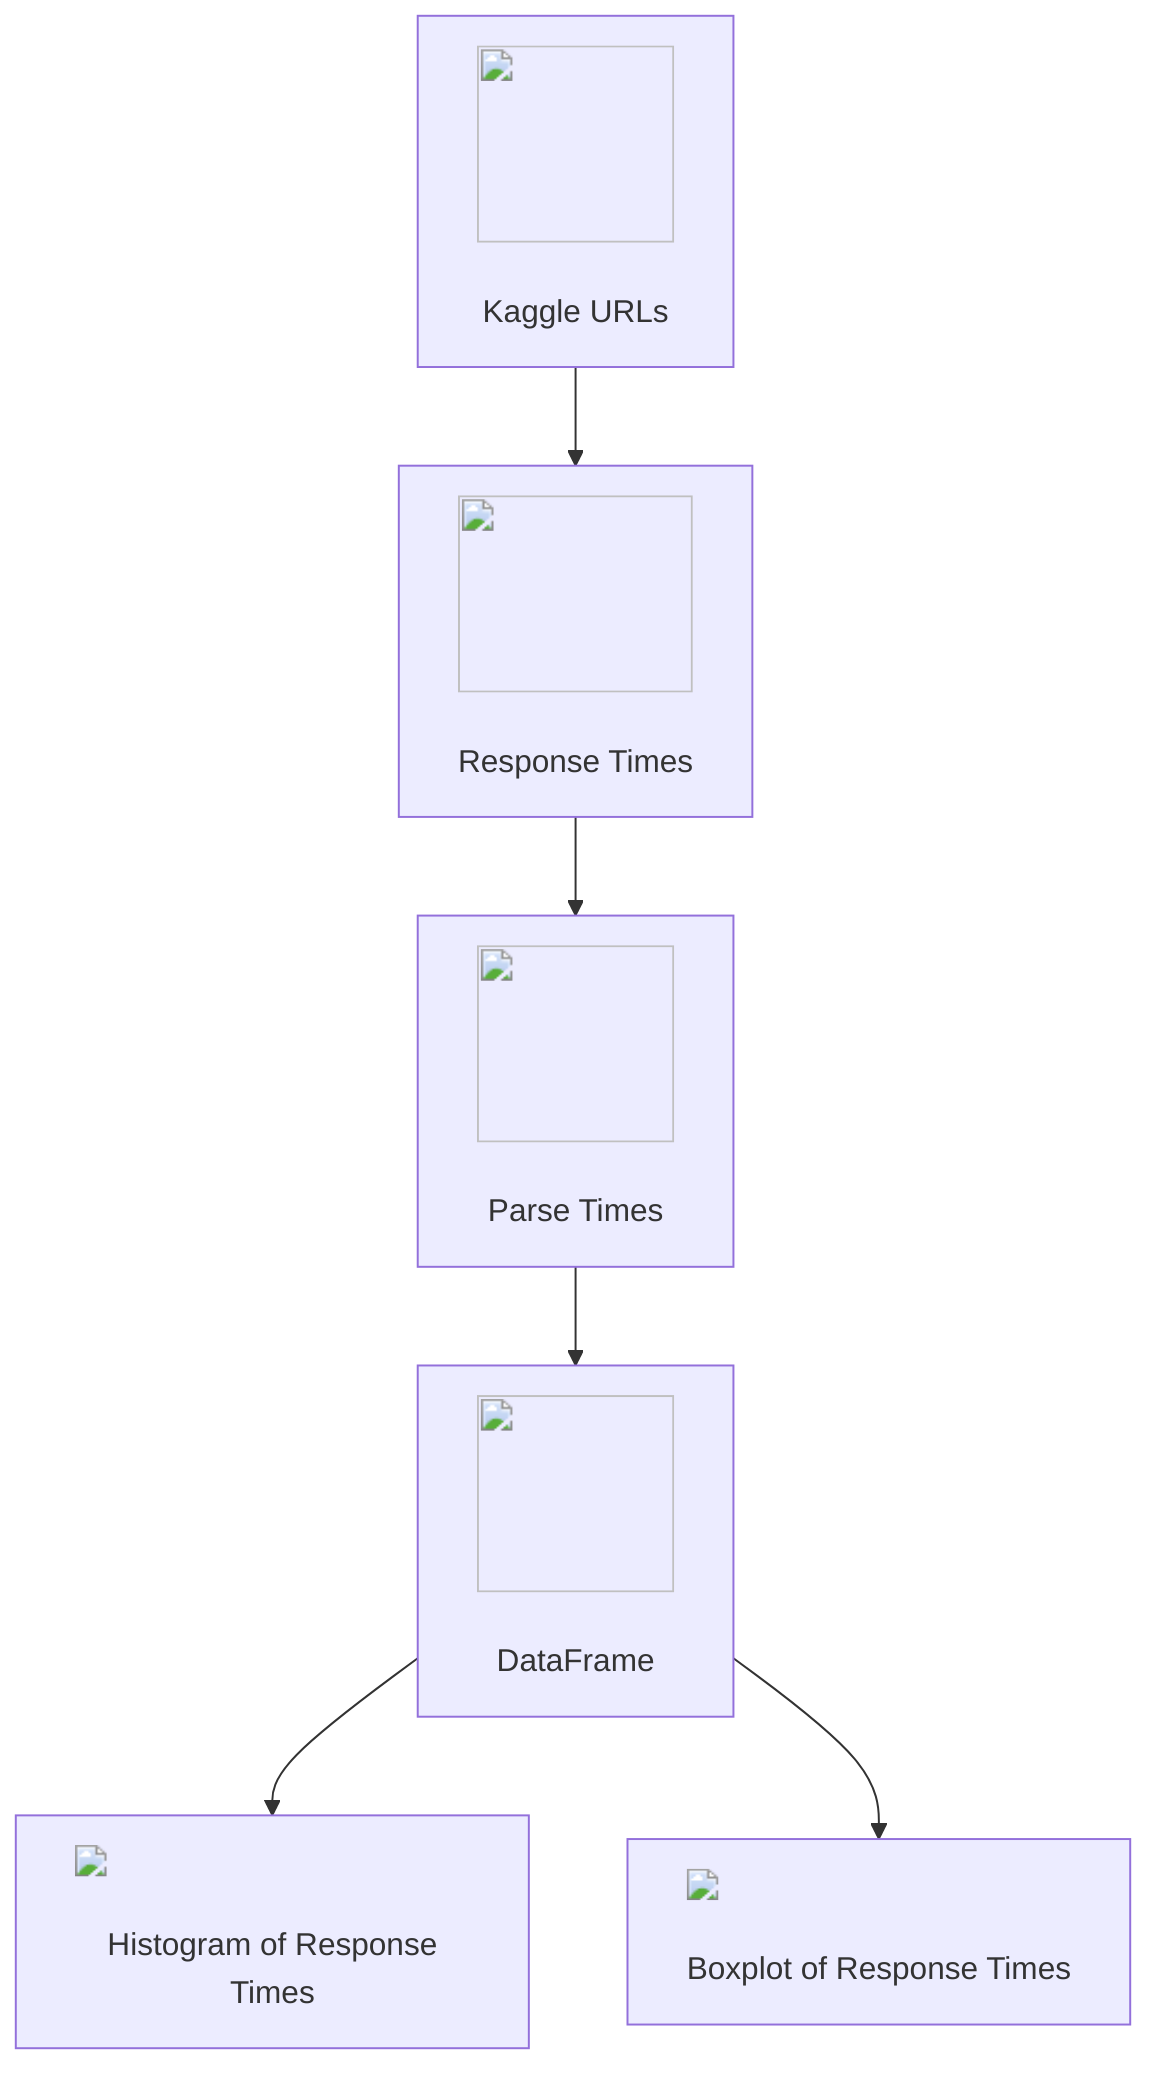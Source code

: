 graph TD;
A["<img src='icons/file.svg' width=100 height=100/> <br/> Kaggle URLs"] --> B["<img src='icons/database.svg' width=100 height=100/> <br/> Response Times"];
B --> C["<img src='icons/row_split.svg' width=100 height=100/> <br/> Parse Times"];
C --> D["<img src='icons/table.svg' width=100 height=100/> <br/> DataFrame"];
D --> F["<img src='dummy_plots/hist_template.svg'/> <br/> Histogram of Response Times"];
D --> G["<img src='dummy_plots/boxplot_template.svg'/> <br/> Boxplot of Response Times"];
